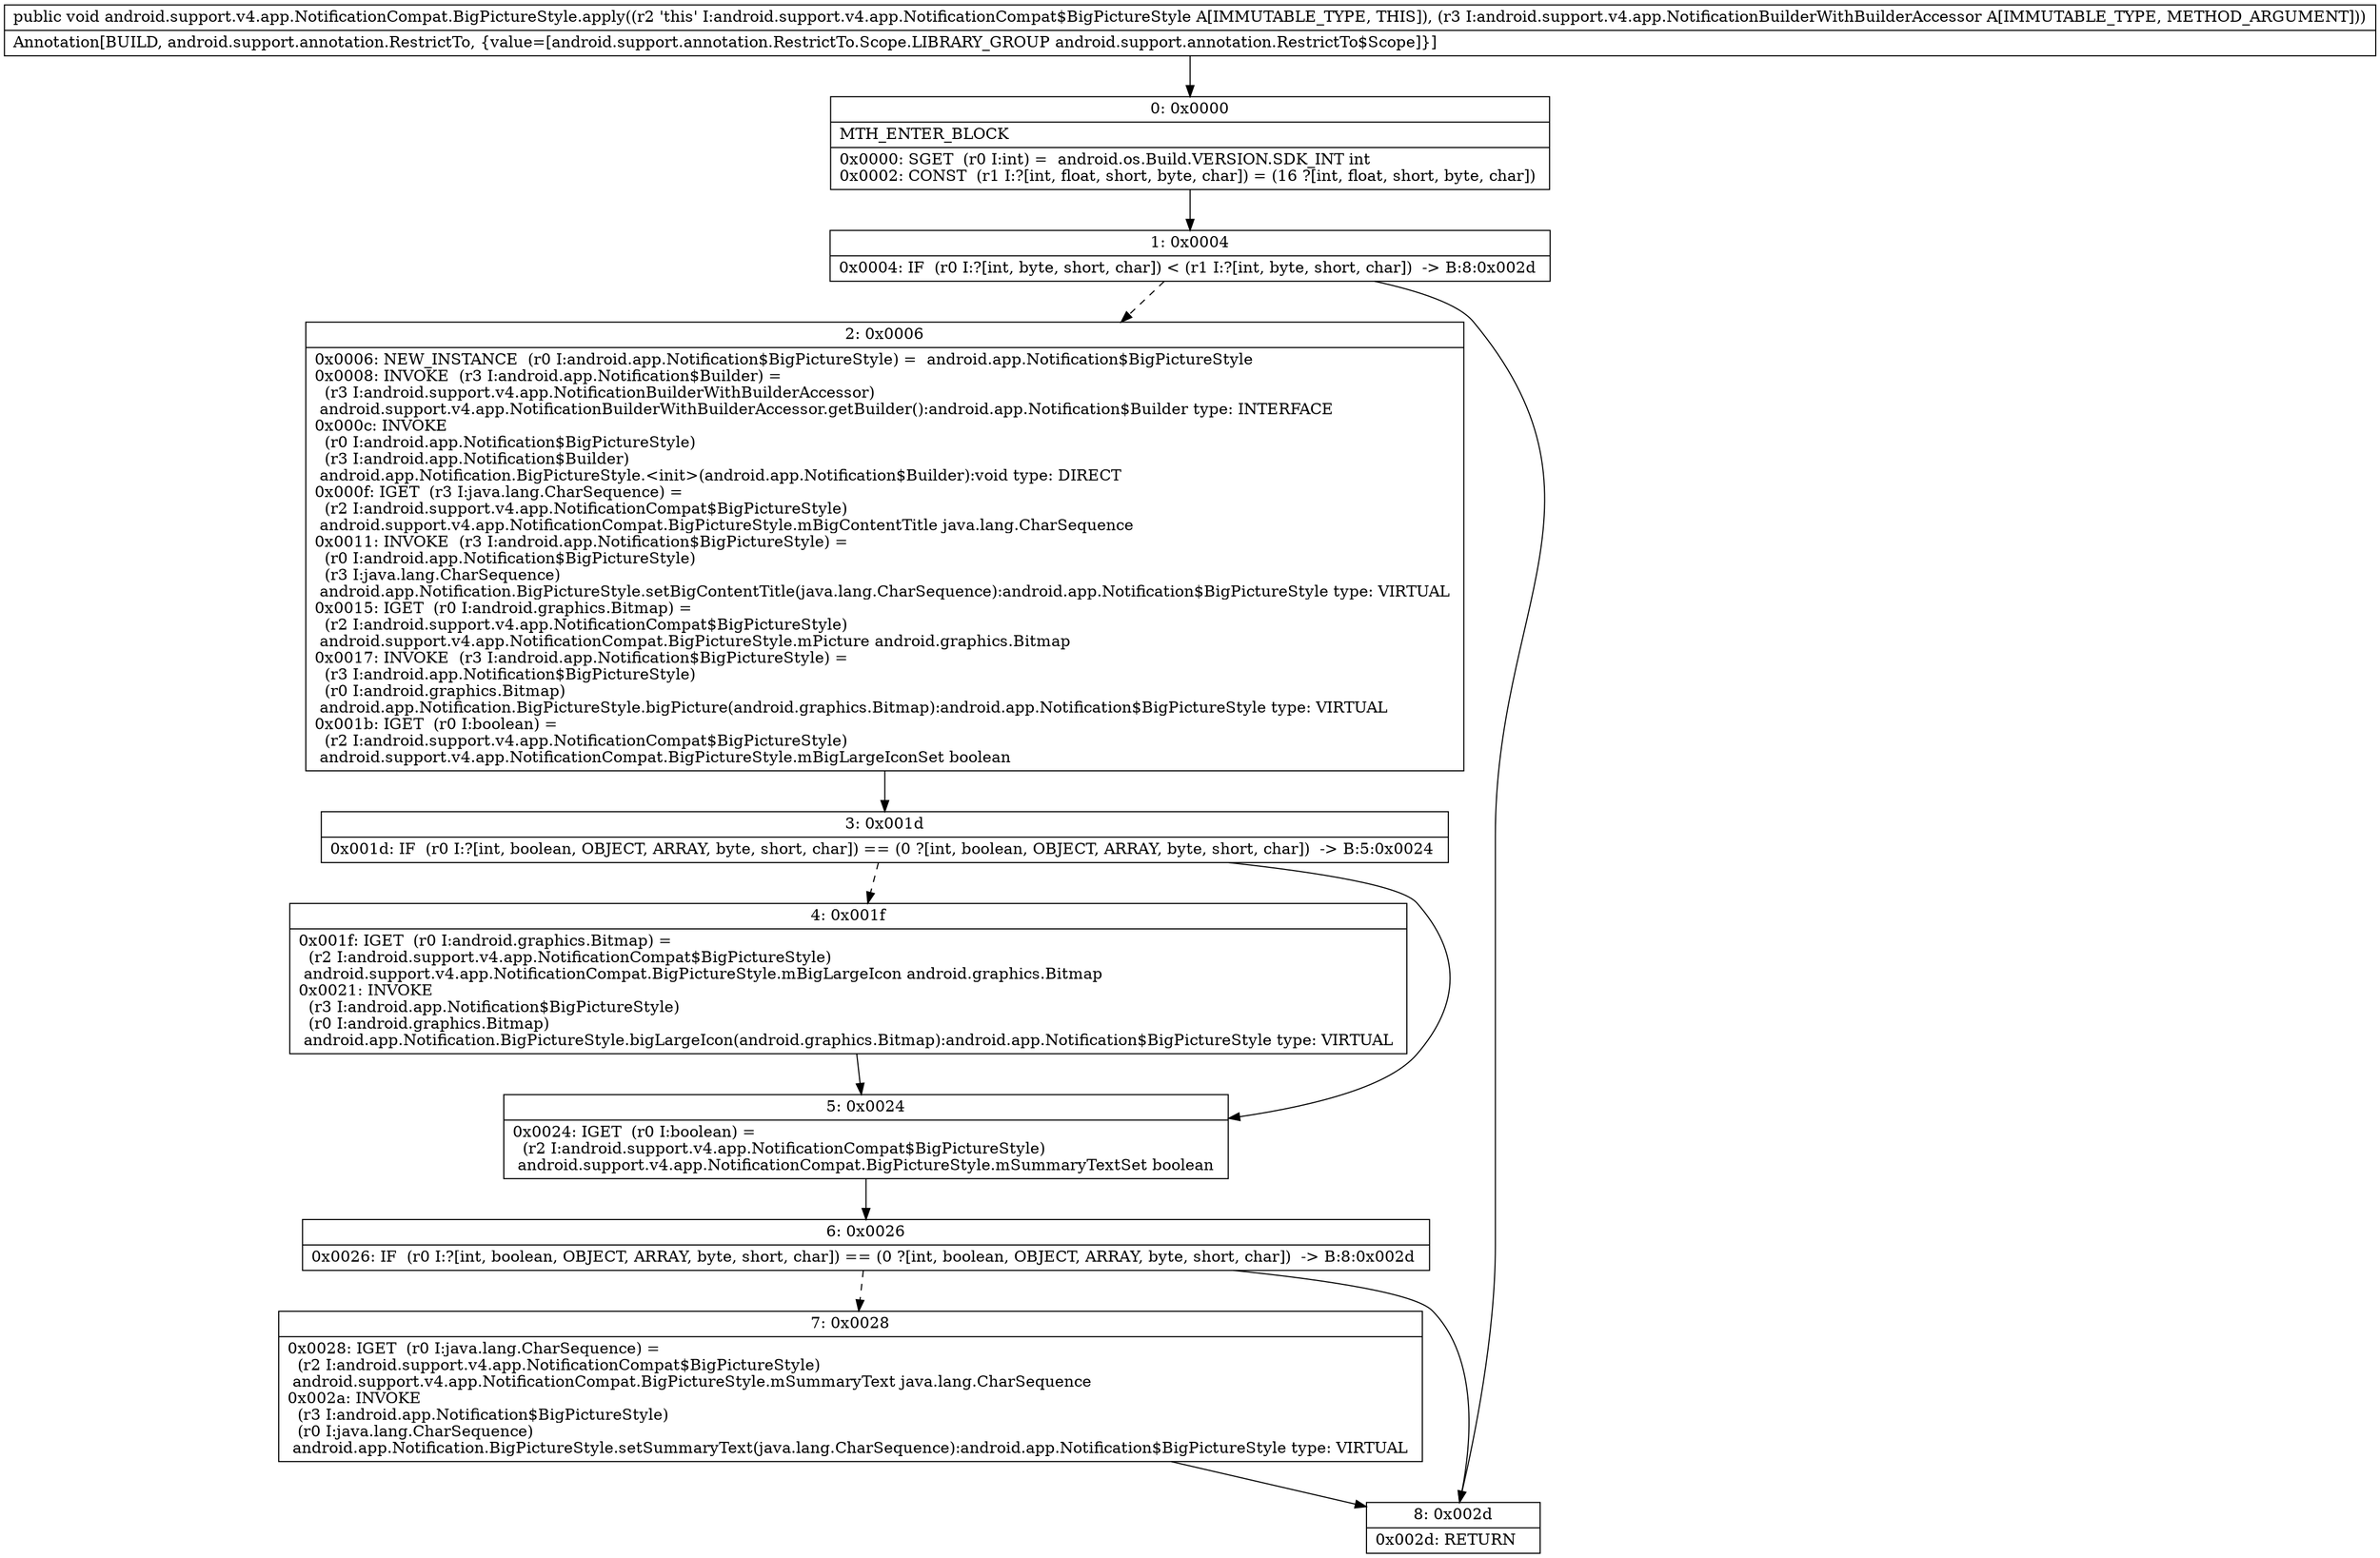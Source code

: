 digraph "CFG forandroid.support.v4.app.NotificationCompat.BigPictureStyle.apply(Landroid\/support\/v4\/app\/NotificationBuilderWithBuilderAccessor;)V" {
Node_0 [shape=record,label="{0\:\ 0x0000|MTH_ENTER_BLOCK\l|0x0000: SGET  (r0 I:int) =  android.os.Build.VERSION.SDK_INT int \l0x0002: CONST  (r1 I:?[int, float, short, byte, char]) = (16 ?[int, float, short, byte, char]) \l}"];
Node_1 [shape=record,label="{1\:\ 0x0004|0x0004: IF  (r0 I:?[int, byte, short, char]) \< (r1 I:?[int, byte, short, char])  \-\> B:8:0x002d \l}"];
Node_2 [shape=record,label="{2\:\ 0x0006|0x0006: NEW_INSTANCE  (r0 I:android.app.Notification$BigPictureStyle) =  android.app.Notification$BigPictureStyle \l0x0008: INVOKE  (r3 I:android.app.Notification$Builder) = \l  (r3 I:android.support.v4.app.NotificationBuilderWithBuilderAccessor)\l android.support.v4.app.NotificationBuilderWithBuilderAccessor.getBuilder():android.app.Notification$Builder type: INTERFACE \l0x000c: INVOKE  \l  (r0 I:android.app.Notification$BigPictureStyle)\l  (r3 I:android.app.Notification$Builder)\l android.app.Notification.BigPictureStyle.\<init\>(android.app.Notification$Builder):void type: DIRECT \l0x000f: IGET  (r3 I:java.lang.CharSequence) = \l  (r2 I:android.support.v4.app.NotificationCompat$BigPictureStyle)\l android.support.v4.app.NotificationCompat.BigPictureStyle.mBigContentTitle java.lang.CharSequence \l0x0011: INVOKE  (r3 I:android.app.Notification$BigPictureStyle) = \l  (r0 I:android.app.Notification$BigPictureStyle)\l  (r3 I:java.lang.CharSequence)\l android.app.Notification.BigPictureStyle.setBigContentTitle(java.lang.CharSequence):android.app.Notification$BigPictureStyle type: VIRTUAL \l0x0015: IGET  (r0 I:android.graphics.Bitmap) = \l  (r2 I:android.support.v4.app.NotificationCompat$BigPictureStyle)\l android.support.v4.app.NotificationCompat.BigPictureStyle.mPicture android.graphics.Bitmap \l0x0017: INVOKE  (r3 I:android.app.Notification$BigPictureStyle) = \l  (r3 I:android.app.Notification$BigPictureStyle)\l  (r0 I:android.graphics.Bitmap)\l android.app.Notification.BigPictureStyle.bigPicture(android.graphics.Bitmap):android.app.Notification$BigPictureStyle type: VIRTUAL \l0x001b: IGET  (r0 I:boolean) = \l  (r2 I:android.support.v4.app.NotificationCompat$BigPictureStyle)\l android.support.v4.app.NotificationCompat.BigPictureStyle.mBigLargeIconSet boolean \l}"];
Node_3 [shape=record,label="{3\:\ 0x001d|0x001d: IF  (r0 I:?[int, boolean, OBJECT, ARRAY, byte, short, char]) == (0 ?[int, boolean, OBJECT, ARRAY, byte, short, char])  \-\> B:5:0x0024 \l}"];
Node_4 [shape=record,label="{4\:\ 0x001f|0x001f: IGET  (r0 I:android.graphics.Bitmap) = \l  (r2 I:android.support.v4.app.NotificationCompat$BigPictureStyle)\l android.support.v4.app.NotificationCompat.BigPictureStyle.mBigLargeIcon android.graphics.Bitmap \l0x0021: INVOKE  \l  (r3 I:android.app.Notification$BigPictureStyle)\l  (r0 I:android.graphics.Bitmap)\l android.app.Notification.BigPictureStyle.bigLargeIcon(android.graphics.Bitmap):android.app.Notification$BigPictureStyle type: VIRTUAL \l}"];
Node_5 [shape=record,label="{5\:\ 0x0024|0x0024: IGET  (r0 I:boolean) = \l  (r2 I:android.support.v4.app.NotificationCompat$BigPictureStyle)\l android.support.v4.app.NotificationCompat.BigPictureStyle.mSummaryTextSet boolean \l}"];
Node_6 [shape=record,label="{6\:\ 0x0026|0x0026: IF  (r0 I:?[int, boolean, OBJECT, ARRAY, byte, short, char]) == (0 ?[int, boolean, OBJECT, ARRAY, byte, short, char])  \-\> B:8:0x002d \l}"];
Node_7 [shape=record,label="{7\:\ 0x0028|0x0028: IGET  (r0 I:java.lang.CharSequence) = \l  (r2 I:android.support.v4.app.NotificationCompat$BigPictureStyle)\l android.support.v4.app.NotificationCompat.BigPictureStyle.mSummaryText java.lang.CharSequence \l0x002a: INVOKE  \l  (r3 I:android.app.Notification$BigPictureStyle)\l  (r0 I:java.lang.CharSequence)\l android.app.Notification.BigPictureStyle.setSummaryText(java.lang.CharSequence):android.app.Notification$BigPictureStyle type: VIRTUAL \l}"];
Node_8 [shape=record,label="{8\:\ 0x002d|0x002d: RETURN   \l}"];
MethodNode[shape=record,label="{public void android.support.v4.app.NotificationCompat.BigPictureStyle.apply((r2 'this' I:android.support.v4.app.NotificationCompat$BigPictureStyle A[IMMUTABLE_TYPE, THIS]), (r3 I:android.support.v4.app.NotificationBuilderWithBuilderAccessor A[IMMUTABLE_TYPE, METHOD_ARGUMENT]))  | Annotation[BUILD, android.support.annotation.RestrictTo, \{value=[android.support.annotation.RestrictTo.Scope.LIBRARY_GROUP android.support.annotation.RestrictTo$Scope]\}]\l}"];
MethodNode -> Node_0;
Node_0 -> Node_1;
Node_1 -> Node_2[style=dashed];
Node_1 -> Node_8;
Node_2 -> Node_3;
Node_3 -> Node_4[style=dashed];
Node_3 -> Node_5;
Node_4 -> Node_5;
Node_5 -> Node_6;
Node_6 -> Node_7[style=dashed];
Node_6 -> Node_8;
Node_7 -> Node_8;
}

